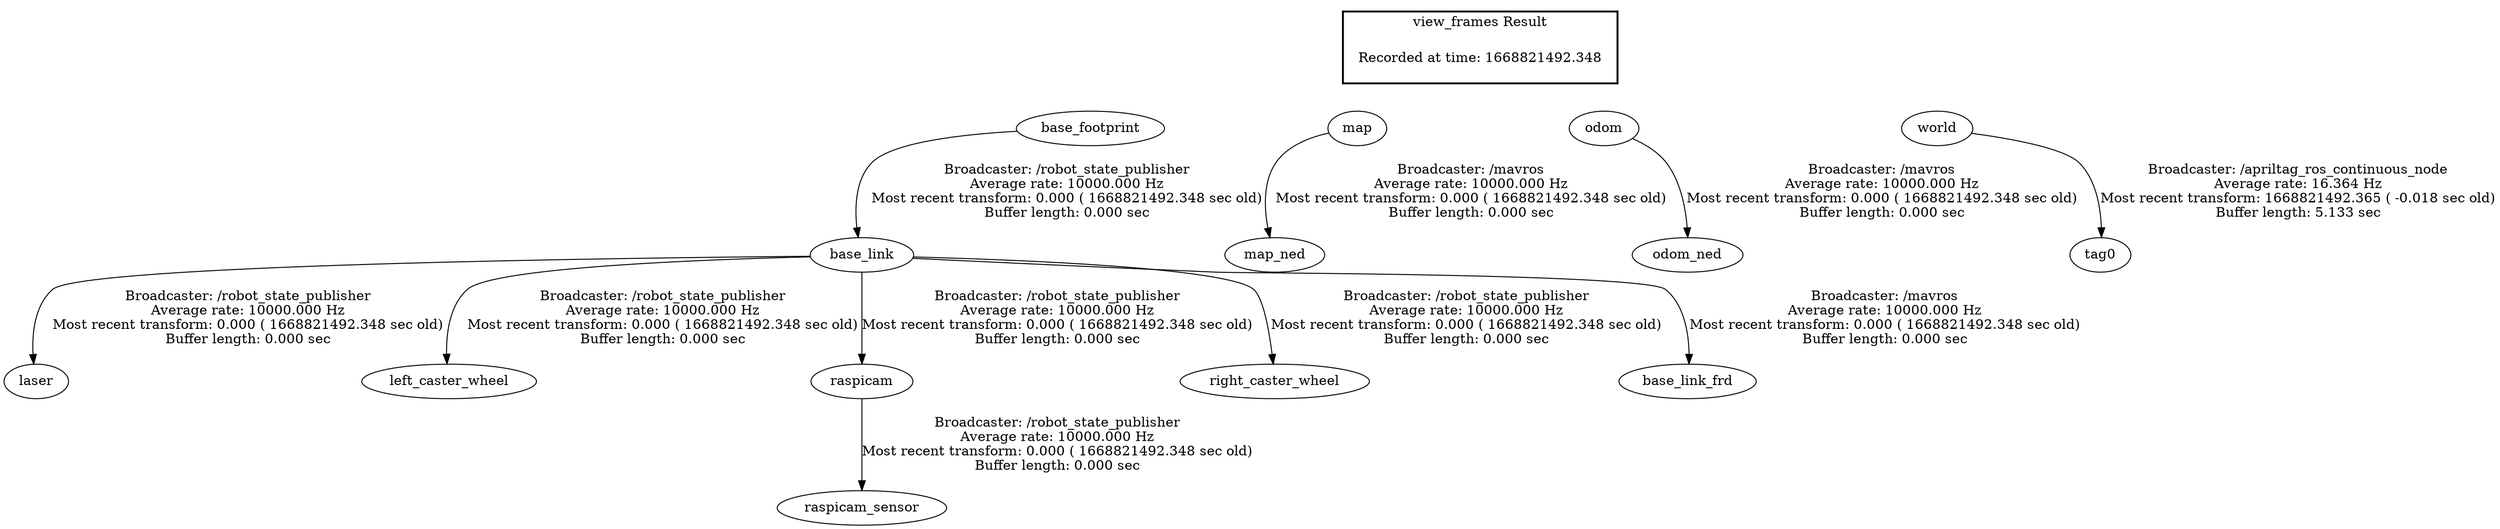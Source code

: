 digraph G {
"base_footprint" -> "base_link"[label="Broadcaster: /robot_state_publisher\nAverage rate: 10000.000 Hz\nMost recent transform: 0.000 ( 1668821492.348 sec old)\nBuffer length: 0.000 sec\n"];
"base_link" -> "laser"[label="Broadcaster: /robot_state_publisher\nAverage rate: 10000.000 Hz\nMost recent transform: 0.000 ( 1668821492.348 sec old)\nBuffer length: 0.000 sec\n"];
"base_link" -> "left_caster_wheel"[label="Broadcaster: /robot_state_publisher\nAverage rate: 10000.000 Hz\nMost recent transform: 0.000 ( 1668821492.348 sec old)\nBuffer length: 0.000 sec\n"];
"base_link" -> "raspicam"[label="Broadcaster: /robot_state_publisher\nAverage rate: 10000.000 Hz\nMost recent transform: 0.000 ( 1668821492.348 sec old)\nBuffer length: 0.000 sec\n"];
"raspicam" -> "raspicam_sensor"[label="Broadcaster: /robot_state_publisher\nAverage rate: 10000.000 Hz\nMost recent transform: 0.000 ( 1668821492.348 sec old)\nBuffer length: 0.000 sec\n"];
"base_link" -> "right_caster_wheel"[label="Broadcaster: /robot_state_publisher\nAverage rate: 10000.000 Hz\nMost recent transform: 0.000 ( 1668821492.348 sec old)\nBuffer length: 0.000 sec\n"];
"map" -> "map_ned"[label="Broadcaster: /mavros\nAverage rate: 10000.000 Hz\nMost recent transform: 0.000 ( 1668821492.348 sec old)\nBuffer length: 0.000 sec\n"];
"odom" -> "odom_ned"[label="Broadcaster: /mavros\nAverage rate: 10000.000 Hz\nMost recent transform: 0.000 ( 1668821492.348 sec old)\nBuffer length: 0.000 sec\n"];
"base_link" -> "base_link_frd"[label="Broadcaster: /mavros\nAverage rate: 10000.000 Hz\nMost recent transform: 0.000 ( 1668821492.348 sec old)\nBuffer length: 0.000 sec\n"];
"world" -> "tag0"[label="Broadcaster: /apriltag_ros_continuous_node\nAverage rate: 16.364 Hz\nMost recent transform: 1668821492.365 ( -0.018 sec old)\nBuffer length: 5.133 sec\n"];
edge [style=invis];
 subgraph cluster_legend { style=bold; color=black; label ="view_frames Result";
"Recorded at time: 1668821492.348"[ shape=plaintext ] ;
 }->"base_footprint";
edge [style=invis];
 subgraph cluster_legend { style=bold; color=black; label ="view_frames Result";
"Recorded at time: 1668821492.348"[ shape=plaintext ] ;
 }->"map";
edge [style=invis];
 subgraph cluster_legend { style=bold; color=black; label ="view_frames Result";
"Recorded at time: 1668821492.348"[ shape=plaintext ] ;
 }->"odom";
edge [style=invis];
 subgraph cluster_legend { style=bold; color=black; label ="view_frames Result";
"Recorded at time: 1668821492.348"[ shape=plaintext ] ;
 }->"world";
}